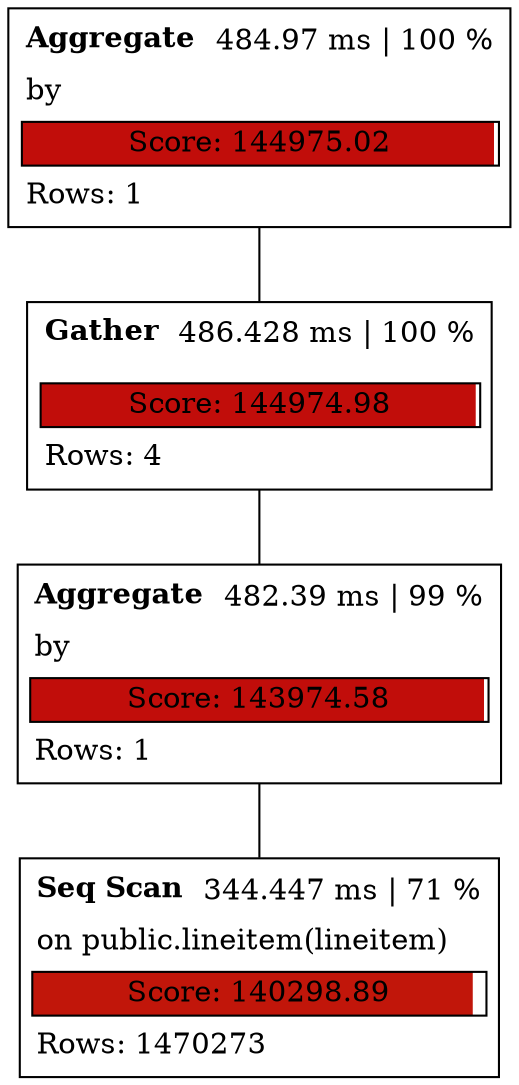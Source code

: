 
graph "" {
    node[shape=plain,style=rounded];

    
node0[
    label=<
    <table cellborder="0" cellspacing="5">
        <tr><td align="left"><b>Aggregate</b></td><td>484.97 ms | 100 %</td></tr>
        <tr><td colspan="2" align="left">by </td></tr>
        <tr><td colspan="2" border="1" bgcolor="#c10d0a;0.99:white">Score: 144975.02</td></tr>
        <tr><td colspan="2" align="left">Rows: 1</td></tr>
    </table>
>
];


node1[
    label=<
    <table cellborder="0" cellspacing="5">
        <tr><td align="left"><b>Gather</b></td><td>486.428 ms | 100 %</td></tr>
        <tr><td colspan="2" align="left"></td></tr>
        <tr><td colspan="2" border="1" bgcolor="#c10d0a;0.99:white">Score: 144974.98</td></tr>
        <tr><td colspan="2" align="left">Rows: 4</td></tr>
    </table>
>
];


node2[
    label=<
    <table cellborder="0" cellspacing="5">
        <tr><td align="left"><b>Aggregate</b></td><td>482.39 ms | 99 %</td></tr>
        <tr><td colspan="2" align="left">by </td></tr>
        <tr><td colspan="2" border="1" bgcolor="#c10d0a;0.99:white">Score: 143974.58</td></tr>
        <tr><td colspan="2" align="left">Rows: 1</td></tr>
    </table>
>
];


node3[
    label=<
    <table cellborder="0" cellspacing="5">
        <tr><td align="left"><b>Seq Scan</b></td><td>344.447 ms | 71 %</td></tr>
        <tr><td colspan="2" align="left">on public.lineitem(lineitem)</td></tr>
        <tr><td colspan="2" border="1" bgcolor="#c1160a;0.97:white">Score: 140298.89</td></tr>
        <tr><td colspan="2" align="left">Rows: 1470273</td></tr>
    </table>
>
];

node2 -- node3
node1 -- node2
node0 -- node1

}
